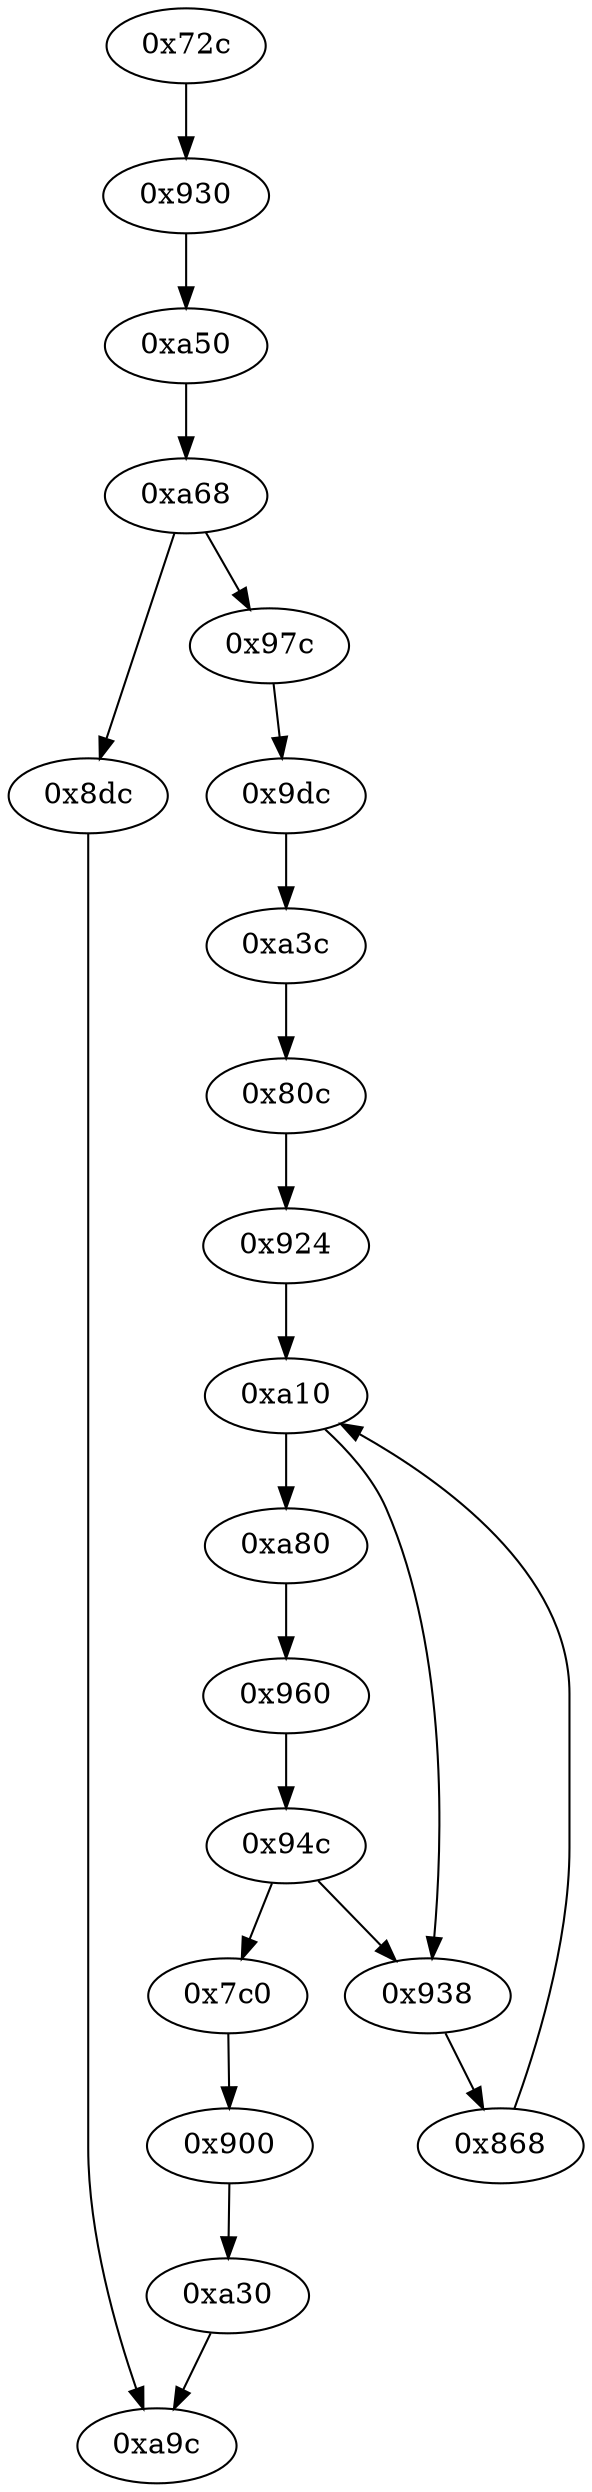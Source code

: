 strict digraph "" {
	"0x924"	 [opcode="[u'ldr', u'mov', u'b']"];
	"0xa10"	 [opcode="[u'str', u'ldr', u'ldr', u'bl', u'ldr', u'cmp', u'mov', u'b']"];
	"0x924" -> "0xa10";
	"0x94c"	 [opcode="[u'ldrb', u'ldr', u'cmp', u'mov', u'b']"];
	"0x7c0"	 [opcode="[u'ldr', u'ldr', u'ldr', u'mov', u'bl', u'ldr', u'b']"];
	"0x94c" -> "0x7c0";
	"0x938"	 [opcode="[u'ldr', u'add', u'str', u'ldr', u'b']"];
	"0x94c" -> "0x938";
	"0x868"	 [opcode="[u'ldr', u'mov', u'b']"];
	"0x868" -> "0xa10";
	"0x930"	 [opcode="[u'ldr', u'b']"];
	"0xa50"	 [opcode="[u'cmp', u'mov', u'mov', u'strb', u'ldr', u'b']"];
	"0x930" -> "0xa50";
	"0x900"	 [opcode="[u'ldr', u'ldr', u'b']"];
	"0x7c0" -> "0x900";
	"0xa30"	 [opcode="[u'mov', u'mov', u'b']"];
	"0x900" -> "0xa30";
	"0x8dc"	 [opcode="[u'mov', u'mov', u'b']"];
	"0xa9c"	 [opcode="[u'ldr', u'ldr', u'ldr', u'ldr', u'sub', u'mov', u'sub', u'pop']"];
	"0x8dc" -> "0xa9c";
	"0x960"	 [opcode="[u'ldr', u'cmp', u'mov', u'mov', u'strb', u'ldr', u'b']"];
	"0x960" -> "0x94c";
	"0xa80"	 [opcode="[u'ldr', u'ldr', u'bl', u'str', u'ldr', u'b']"];
	"0xa80" -> "0x960";
	"0x938" -> "0x868";
	"0xa3c"	 [opcode="[u'ldr', u'ldrb', u'strb', u'ldr', u'b']"];
	"0x80c"	 [opcode="[u'ldrb', u'str', u'ldr', u'ldr', u'ldr', u'ldr', u'cmp', u'mov', u'str', u'ldr', u'b']"];
	"0xa3c" -> "0x80c";
	"0xa68"	 [opcode="[u'ldrb', u'ldr', u'ldr', u'cmp', u'mov', u'b']"];
	"0xa50" -> "0xa68";
	"0x9dc"	 [opcode="[u'ldr', u'mov', u'mov', u'ldrb', u'str', u'ldr', u'mov', u'mov', u'str', u'ldr', u'ldr', u'ldr', u'b']"];
	"0x9dc" -> "0xa3c";
	"0x80c" -> "0x924";
	"0x97c"	 [opcode="[u'sub', u'str', u'mov', u'str', u'mov', u'mov', u'ldr', u'mov', u'str', u'mov', u'ldr', u'bl', u'mov', u'ldr', u'b']"];
	"0x97c" -> "0x9dc";
	"0xa10" -> "0xa80";
	"0xa10" -> "0x938";
	"0xa30" -> "0xa9c";
	"0xa68" -> "0x8dc";
	"0xa68" -> "0x97c";
	"0x72c"	 [opcode="[u'push', u'add', u'sub', u'mov', u'ldr', u'str', u'ldr', u'ldr', u'add', u'ldr', u'str', u'ldr', u'ldr', u'ldr', u'ldr', u'b']"];
	"0x72c" -> "0x930";
}
